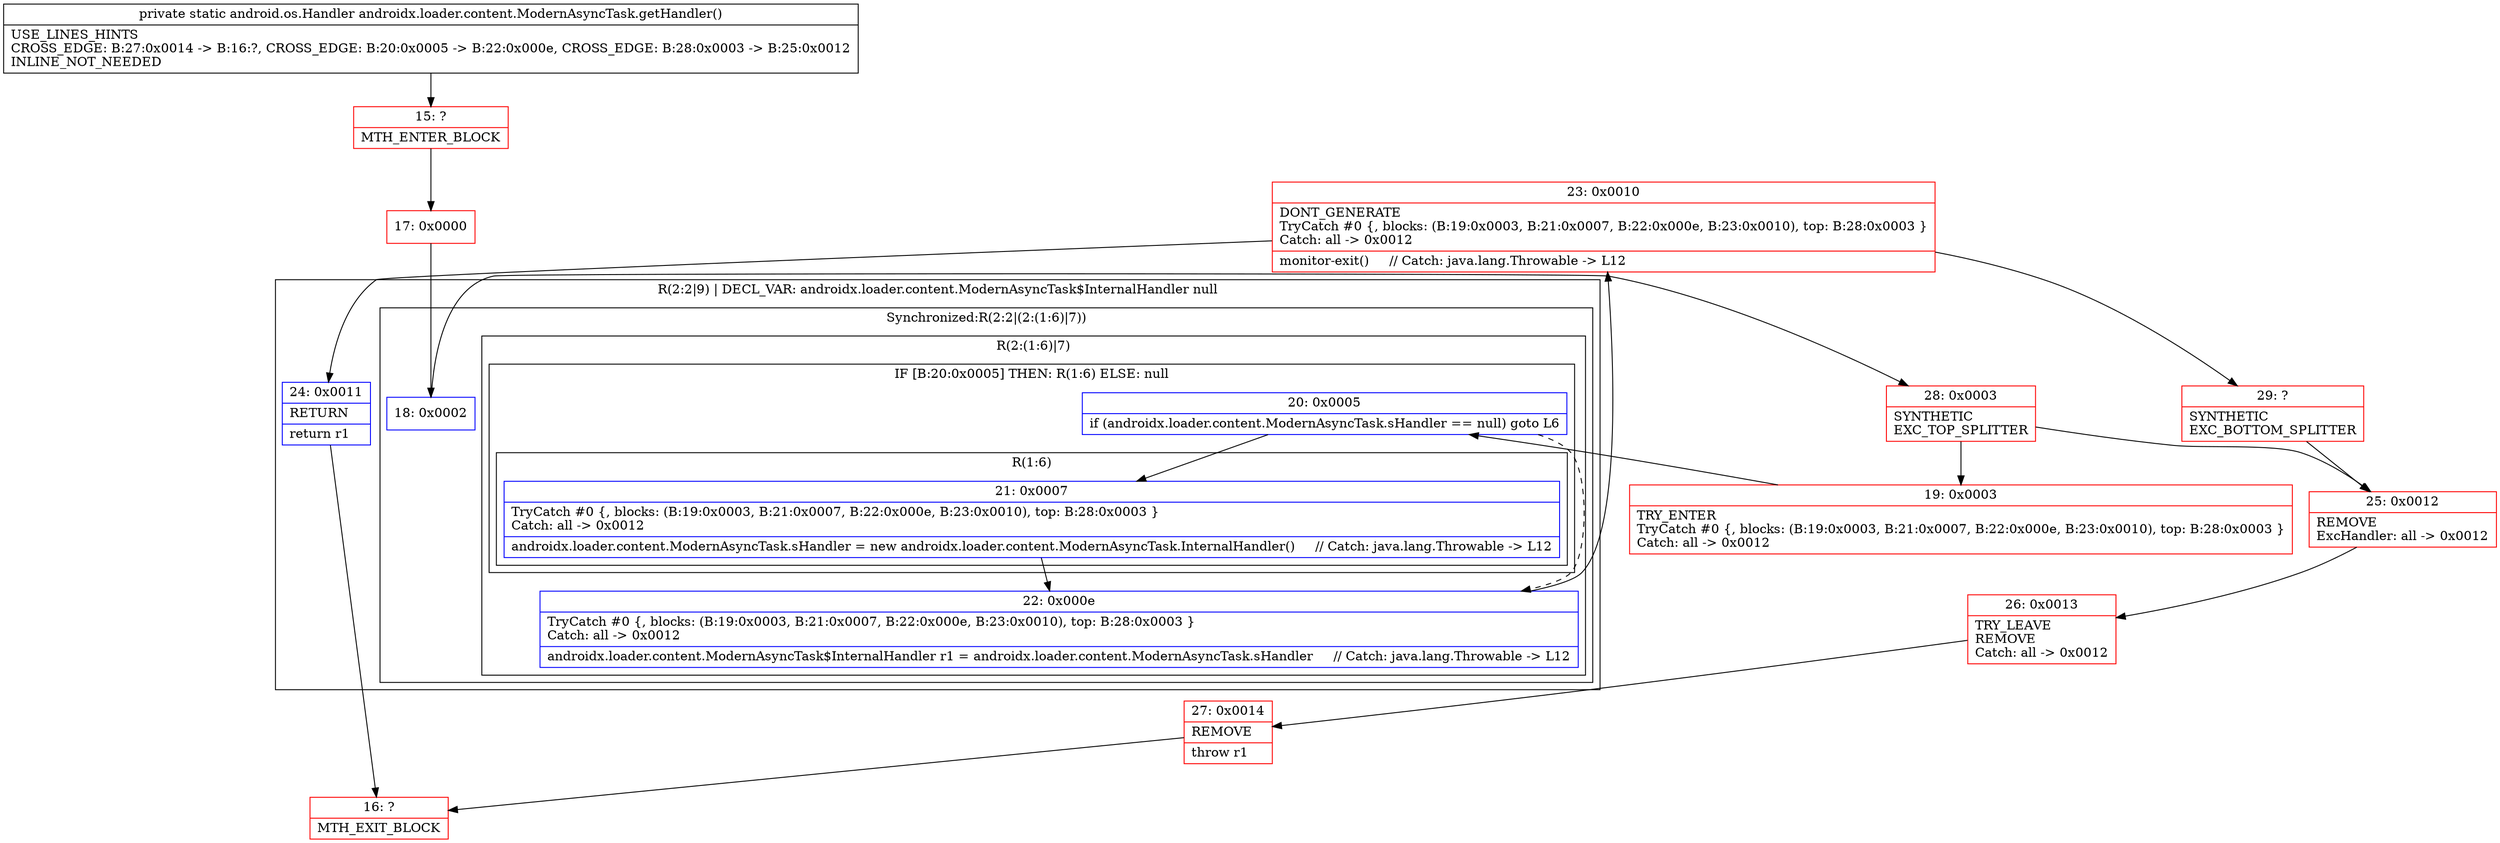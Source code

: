 digraph "CFG forandroidx.loader.content.ModernAsyncTask.getHandler()Landroid\/os\/Handler;" {
subgraph cluster_Region_1166030755 {
label = "R(2:2|9) | DECL_VAR: androidx.loader.content.ModernAsyncTask$InternalHandler null\l";
node [shape=record,color=blue];
subgraph cluster_SynchronizedRegion_34333540 {
label = "Synchronized:R(2:2|(2:(1:6)|7))";
node [shape=record,color=blue];
Node_18 [shape=record,label="{18\:\ 0x0002}"];
subgraph cluster_Region_20726940 {
label = "R(2:(1:6)|7)";
node [shape=record,color=blue];
subgraph cluster_IfRegion_1732080292 {
label = "IF [B:20:0x0005] THEN: R(1:6) ELSE: null";
node [shape=record,color=blue];
Node_20 [shape=record,label="{20\:\ 0x0005|if (androidx.loader.content.ModernAsyncTask.sHandler == null) goto L6\l}"];
subgraph cluster_Region_809194423 {
label = "R(1:6)";
node [shape=record,color=blue];
Node_21 [shape=record,label="{21\:\ 0x0007|TryCatch #0 \{, blocks: (B:19:0x0003, B:21:0x0007, B:22:0x000e, B:23:0x0010), top: B:28:0x0003 \}\lCatch: all \-\> 0x0012\l|androidx.loader.content.ModernAsyncTask.sHandler = new androidx.loader.content.ModernAsyncTask.InternalHandler()     \/\/ Catch: java.lang.Throwable \-\> L12\l}"];
}
}
Node_22 [shape=record,label="{22\:\ 0x000e|TryCatch #0 \{, blocks: (B:19:0x0003, B:21:0x0007, B:22:0x000e, B:23:0x0010), top: B:28:0x0003 \}\lCatch: all \-\> 0x0012\l|androidx.loader.content.ModernAsyncTask$InternalHandler r1 = androidx.loader.content.ModernAsyncTask.sHandler     \/\/ Catch: java.lang.Throwable \-\> L12\l}"];
}
}
Node_24 [shape=record,label="{24\:\ 0x0011|RETURN\l|return r1\l}"];
}
Node_15 [shape=record,color=red,label="{15\:\ ?|MTH_ENTER_BLOCK\l}"];
Node_17 [shape=record,color=red,label="{17\:\ 0x0000}"];
Node_28 [shape=record,color=red,label="{28\:\ 0x0003|SYNTHETIC\lEXC_TOP_SPLITTER\l}"];
Node_19 [shape=record,color=red,label="{19\:\ 0x0003|TRY_ENTER\lTryCatch #0 \{, blocks: (B:19:0x0003, B:21:0x0007, B:22:0x000e, B:23:0x0010), top: B:28:0x0003 \}\lCatch: all \-\> 0x0012\l}"];
Node_23 [shape=record,color=red,label="{23\:\ 0x0010|DONT_GENERATE\lTryCatch #0 \{, blocks: (B:19:0x0003, B:21:0x0007, B:22:0x000e, B:23:0x0010), top: B:28:0x0003 \}\lCatch: all \-\> 0x0012\l|monitor\-exit()     \/\/ Catch: java.lang.Throwable \-\> L12\l}"];
Node_16 [shape=record,color=red,label="{16\:\ ?|MTH_EXIT_BLOCK\l}"];
Node_29 [shape=record,color=red,label="{29\:\ ?|SYNTHETIC\lEXC_BOTTOM_SPLITTER\l}"];
Node_25 [shape=record,color=red,label="{25\:\ 0x0012|REMOVE\lExcHandler: all \-\> 0x0012\l}"];
Node_26 [shape=record,color=red,label="{26\:\ 0x0013|TRY_LEAVE\lREMOVE\lCatch: all \-\> 0x0012\l}"];
Node_27 [shape=record,color=red,label="{27\:\ 0x0014|REMOVE\l|throw r1\l}"];
MethodNode[shape=record,label="{private static android.os.Handler androidx.loader.content.ModernAsyncTask.getHandler()  | USE_LINES_HINTS\lCROSS_EDGE: B:27:0x0014 \-\> B:16:?, CROSS_EDGE: B:20:0x0005 \-\> B:22:0x000e, CROSS_EDGE: B:28:0x0003 \-\> B:25:0x0012\lINLINE_NOT_NEEDED\l}"];
MethodNode -> Node_15;Node_18 -> Node_28;
Node_20 -> Node_21;
Node_20 -> Node_22[style=dashed];
Node_21 -> Node_22;
Node_22 -> Node_23;
Node_24 -> Node_16;
Node_15 -> Node_17;
Node_17 -> Node_18;
Node_28 -> Node_19;
Node_28 -> Node_25;
Node_19 -> Node_20;
Node_23 -> Node_24;
Node_23 -> Node_29;
Node_29 -> Node_25;
Node_25 -> Node_26;
Node_26 -> Node_27;
Node_27 -> Node_16;
}

